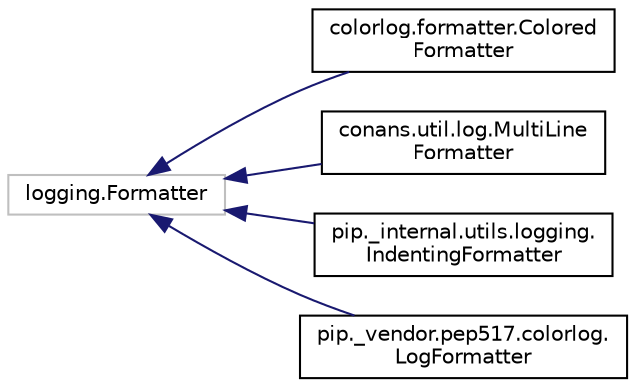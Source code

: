 digraph "Graphical Class Hierarchy"
{
 // LATEX_PDF_SIZE
  edge [fontname="Helvetica",fontsize="10",labelfontname="Helvetica",labelfontsize="10"];
  node [fontname="Helvetica",fontsize="10",shape=record];
  rankdir="LR";
  Node876 [label="logging.Formatter",height=0.2,width=0.4,color="grey75", fillcolor="white", style="filled",tooltip=" "];
  Node876 -> Node0 [dir="back",color="midnightblue",fontsize="10",style="solid",fontname="Helvetica"];
  Node0 [label="colorlog.formatter.Colored\lFormatter",height=0.2,width=0.4,color="black", fillcolor="white", style="filled",URL="$classcolorlog_1_1formatter_1_1ColoredFormatter.html",tooltip=" "];
  Node876 -> Node878 [dir="back",color="midnightblue",fontsize="10",style="solid",fontname="Helvetica"];
  Node878 [label="conans.util.log.MultiLine\lFormatter",height=0.2,width=0.4,color="black", fillcolor="white", style="filled",URL="$classconans_1_1util_1_1log_1_1MultiLineFormatter.html",tooltip=" "];
  Node876 -> Node879 [dir="back",color="midnightblue",fontsize="10",style="solid",fontname="Helvetica"];
  Node879 [label="pip._internal.utils.logging.\lIndentingFormatter",height=0.2,width=0.4,color="black", fillcolor="white", style="filled",URL="$classpip_1_1__internal_1_1utils_1_1logging_1_1IndentingFormatter.html",tooltip=" "];
  Node876 -> Node880 [dir="back",color="midnightblue",fontsize="10",style="solid",fontname="Helvetica"];
  Node880 [label="pip._vendor.pep517.colorlog.\lLogFormatter",height=0.2,width=0.4,color="black", fillcolor="white", style="filled",URL="$classpip_1_1__vendor_1_1pep517_1_1colorlog_1_1LogFormatter.html",tooltip=" "];
}

